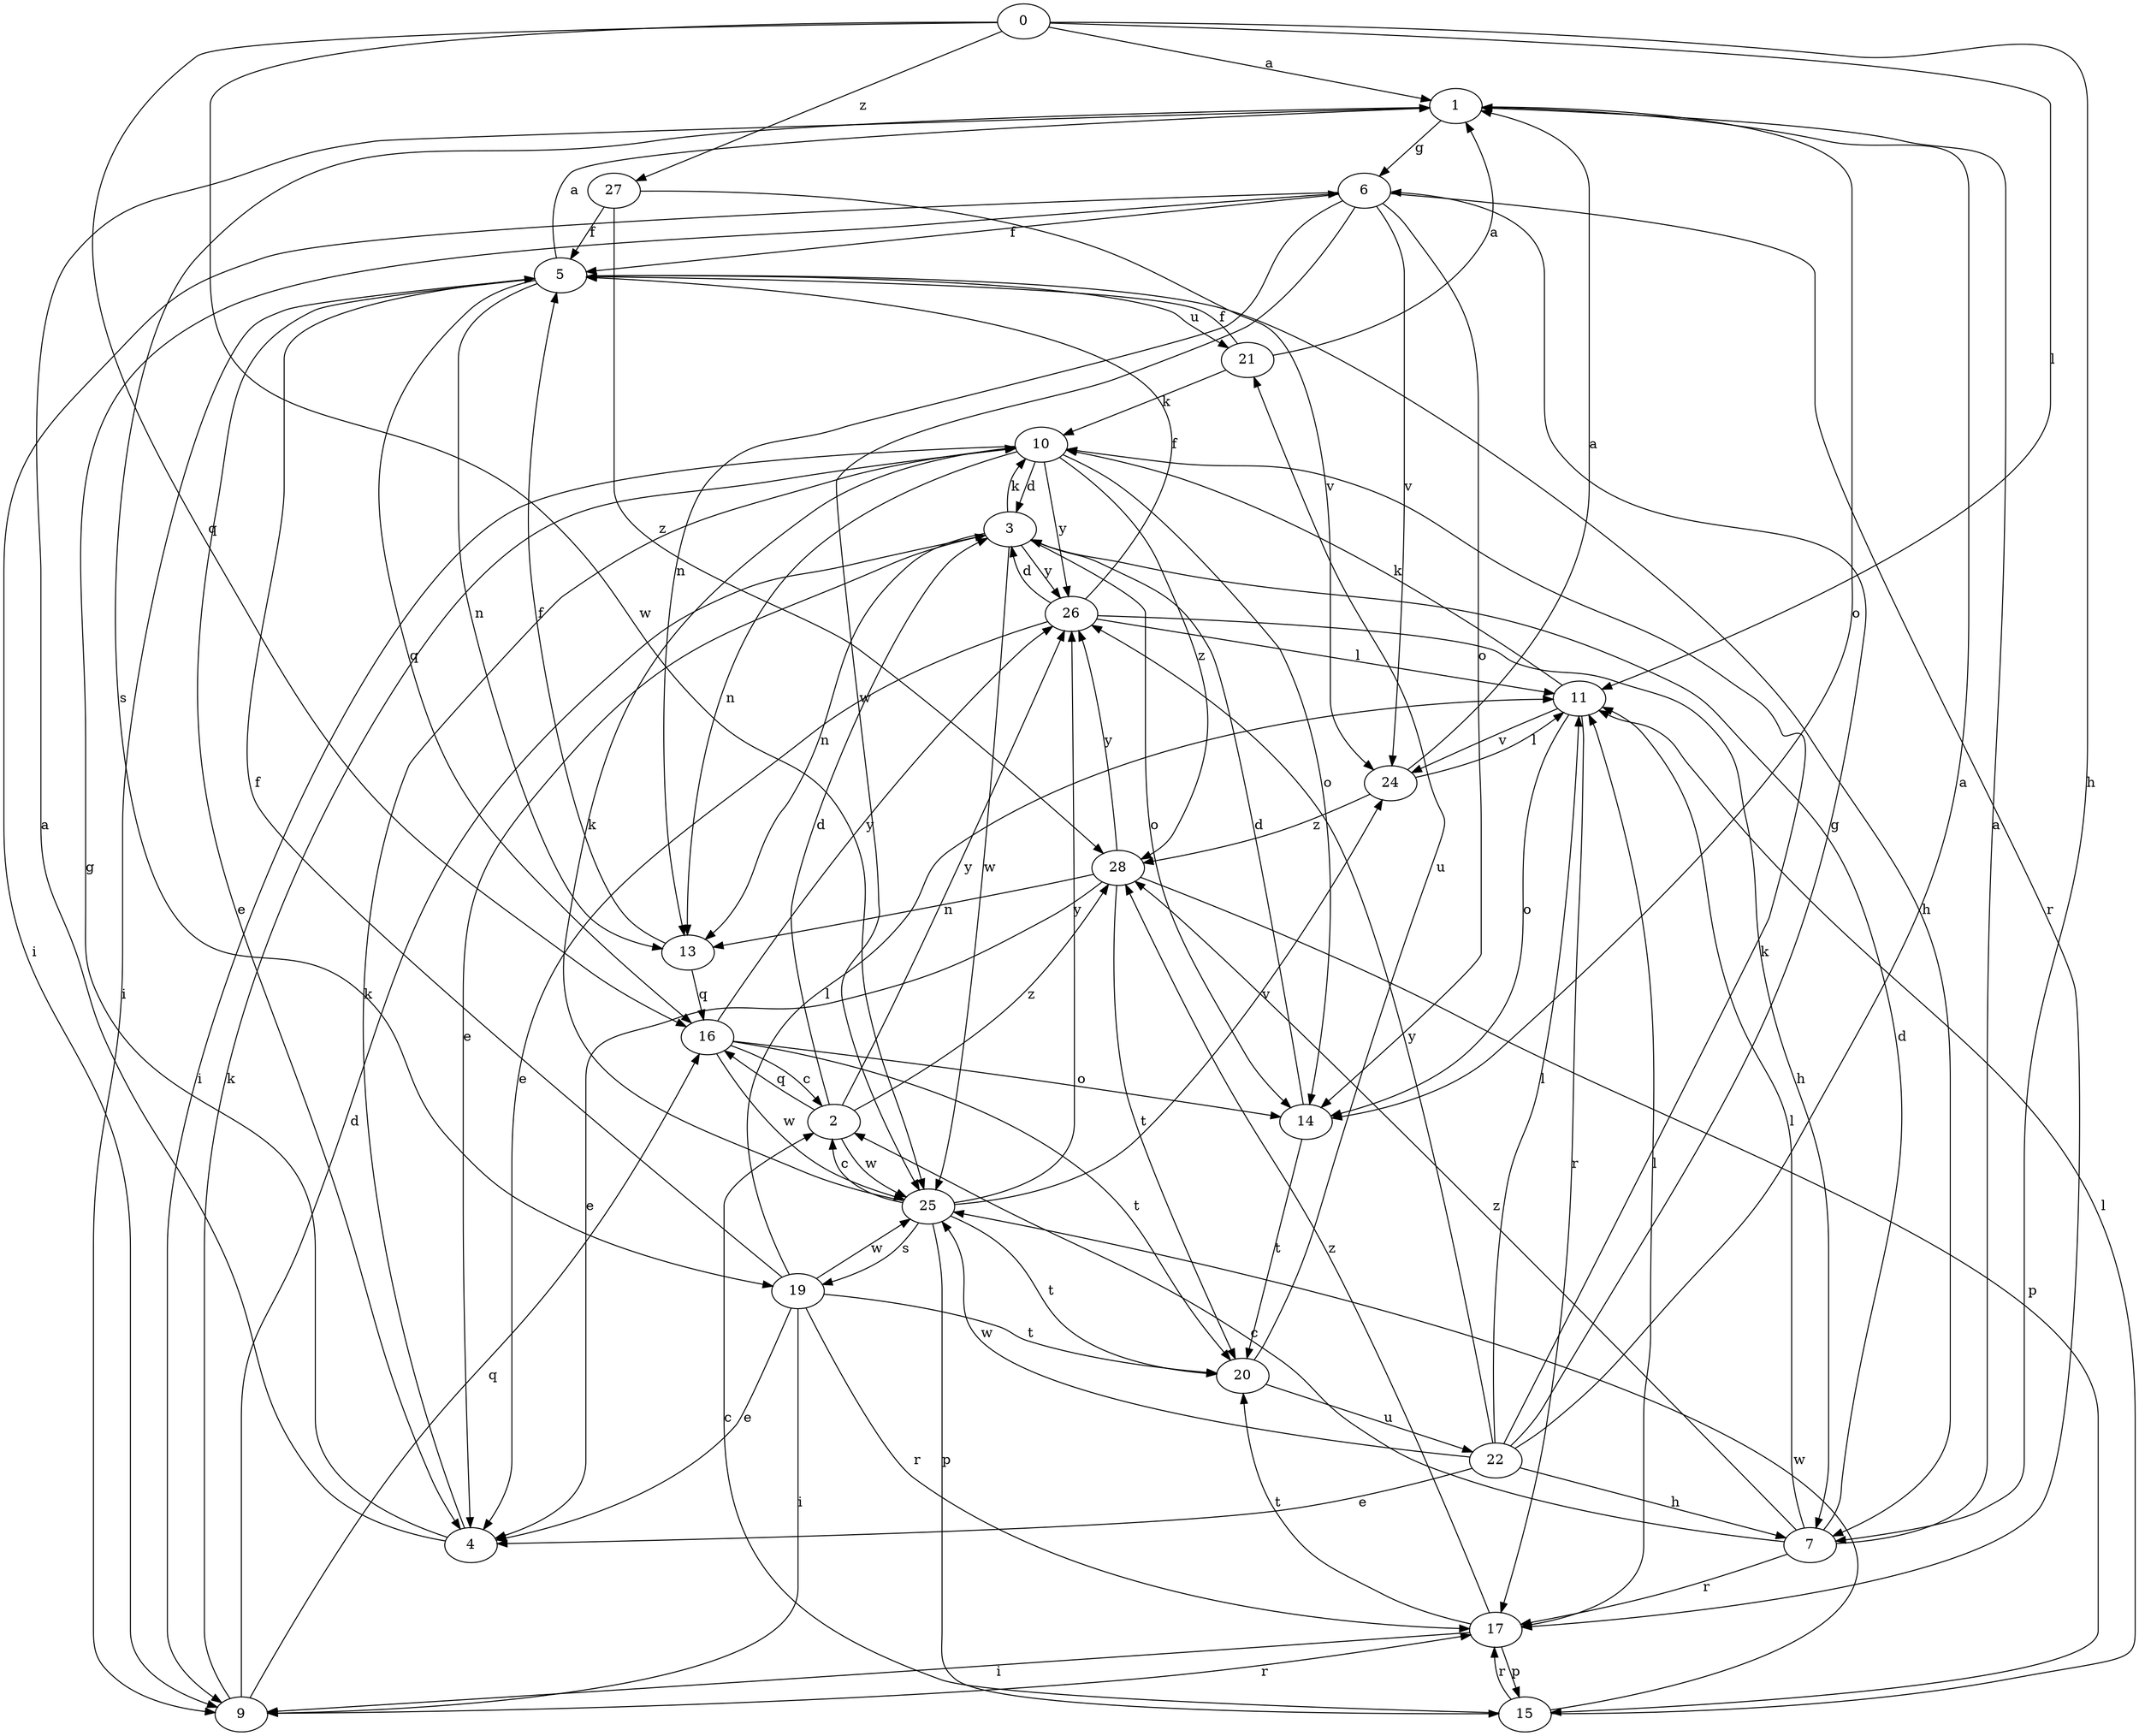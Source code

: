 strict digraph  {
0;
1;
2;
3;
4;
5;
6;
7;
9;
10;
11;
13;
14;
15;
16;
17;
19;
20;
21;
22;
24;
25;
26;
27;
28;
0 -> 1  [label=a];
0 -> 7  [label=h];
0 -> 11  [label=l];
0 -> 16  [label=q];
0 -> 25  [label=w];
0 -> 27  [label=z];
1 -> 6  [label=g];
1 -> 14  [label=o];
1 -> 19  [label=s];
2 -> 3  [label=d];
2 -> 16  [label=q];
2 -> 25  [label=w];
2 -> 26  [label=y];
2 -> 28  [label=z];
3 -> 4  [label=e];
3 -> 10  [label=k];
3 -> 13  [label=n];
3 -> 14  [label=o];
3 -> 25  [label=w];
3 -> 26  [label=y];
4 -> 1  [label=a];
4 -> 6  [label=g];
4 -> 10  [label=k];
5 -> 1  [label=a];
5 -> 4  [label=e];
5 -> 7  [label=h];
5 -> 9  [label=i];
5 -> 13  [label=n];
5 -> 16  [label=q];
5 -> 21  [label=u];
6 -> 5  [label=f];
6 -> 9  [label=i];
6 -> 13  [label=n];
6 -> 14  [label=o];
6 -> 17  [label=r];
6 -> 24  [label=v];
6 -> 25  [label=w];
7 -> 1  [label=a];
7 -> 2  [label=c];
7 -> 3  [label=d];
7 -> 11  [label=l];
7 -> 17  [label=r];
7 -> 28  [label=z];
9 -> 3  [label=d];
9 -> 10  [label=k];
9 -> 16  [label=q];
9 -> 17  [label=r];
10 -> 3  [label=d];
10 -> 9  [label=i];
10 -> 13  [label=n];
10 -> 14  [label=o];
10 -> 26  [label=y];
10 -> 28  [label=z];
11 -> 10  [label=k];
11 -> 14  [label=o];
11 -> 17  [label=r];
11 -> 24  [label=v];
13 -> 5  [label=f];
13 -> 16  [label=q];
14 -> 3  [label=d];
14 -> 20  [label=t];
15 -> 2  [label=c];
15 -> 11  [label=l];
15 -> 17  [label=r];
15 -> 25  [label=w];
16 -> 2  [label=c];
16 -> 14  [label=o];
16 -> 20  [label=t];
16 -> 25  [label=w];
16 -> 26  [label=y];
17 -> 9  [label=i];
17 -> 11  [label=l];
17 -> 15  [label=p];
17 -> 20  [label=t];
17 -> 28  [label=z];
19 -> 4  [label=e];
19 -> 5  [label=f];
19 -> 9  [label=i];
19 -> 11  [label=l];
19 -> 17  [label=r];
19 -> 20  [label=t];
19 -> 25  [label=w];
20 -> 21  [label=u];
20 -> 22  [label=u];
21 -> 1  [label=a];
21 -> 5  [label=f];
21 -> 10  [label=k];
22 -> 1  [label=a];
22 -> 4  [label=e];
22 -> 6  [label=g];
22 -> 7  [label=h];
22 -> 10  [label=k];
22 -> 11  [label=l];
22 -> 25  [label=w];
22 -> 26  [label=y];
24 -> 1  [label=a];
24 -> 11  [label=l];
24 -> 28  [label=z];
25 -> 2  [label=c];
25 -> 10  [label=k];
25 -> 15  [label=p];
25 -> 19  [label=s];
25 -> 20  [label=t];
25 -> 24  [label=v];
25 -> 26  [label=y];
26 -> 3  [label=d];
26 -> 4  [label=e];
26 -> 5  [label=f];
26 -> 7  [label=h];
26 -> 11  [label=l];
27 -> 5  [label=f];
27 -> 24  [label=v];
27 -> 28  [label=z];
28 -> 4  [label=e];
28 -> 13  [label=n];
28 -> 15  [label=p];
28 -> 20  [label=t];
28 -> 26  [label=y];
}
